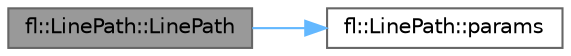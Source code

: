 digraph "fl::LinePath::LinePath"
{
 // INTERACTIVE_SVG=YES
 // LATEX_PDF_SIZE
  bgcolor="transparent";
  edge [fontname=Helvetica,fontsize=10,labelfontname=Helvetica,labelfontsize=10];
  node [fontname=Helvetica,fontsize=10,shape=box,height=0.2,width=0.4];
  rankdir="LR";
  Node1 [id="Node000001",label="fl::LinePath::LinePath",height=0.2,width=0.4,color="gray40", fillcolor="grey60", style="filled", fontcolor="black",tooltip=" "];
  Node1 -> Node2 [id="edge1_Node000001_Node000002",color="steelblue1",style="solid",tooltip=" "];
  Node2 [id="Node000002",label="fl::LinePath::params",height=0.2,width=0.4,color="grey40", fillcolor="white", style="filled",URL="$d3/da9/classfl_1_1_line_path_ad0e7255e91904a775c0f441a29b0f654.html#ad0e7255e91904a775c0f441a29b0f654",tooltip=" "];
}
